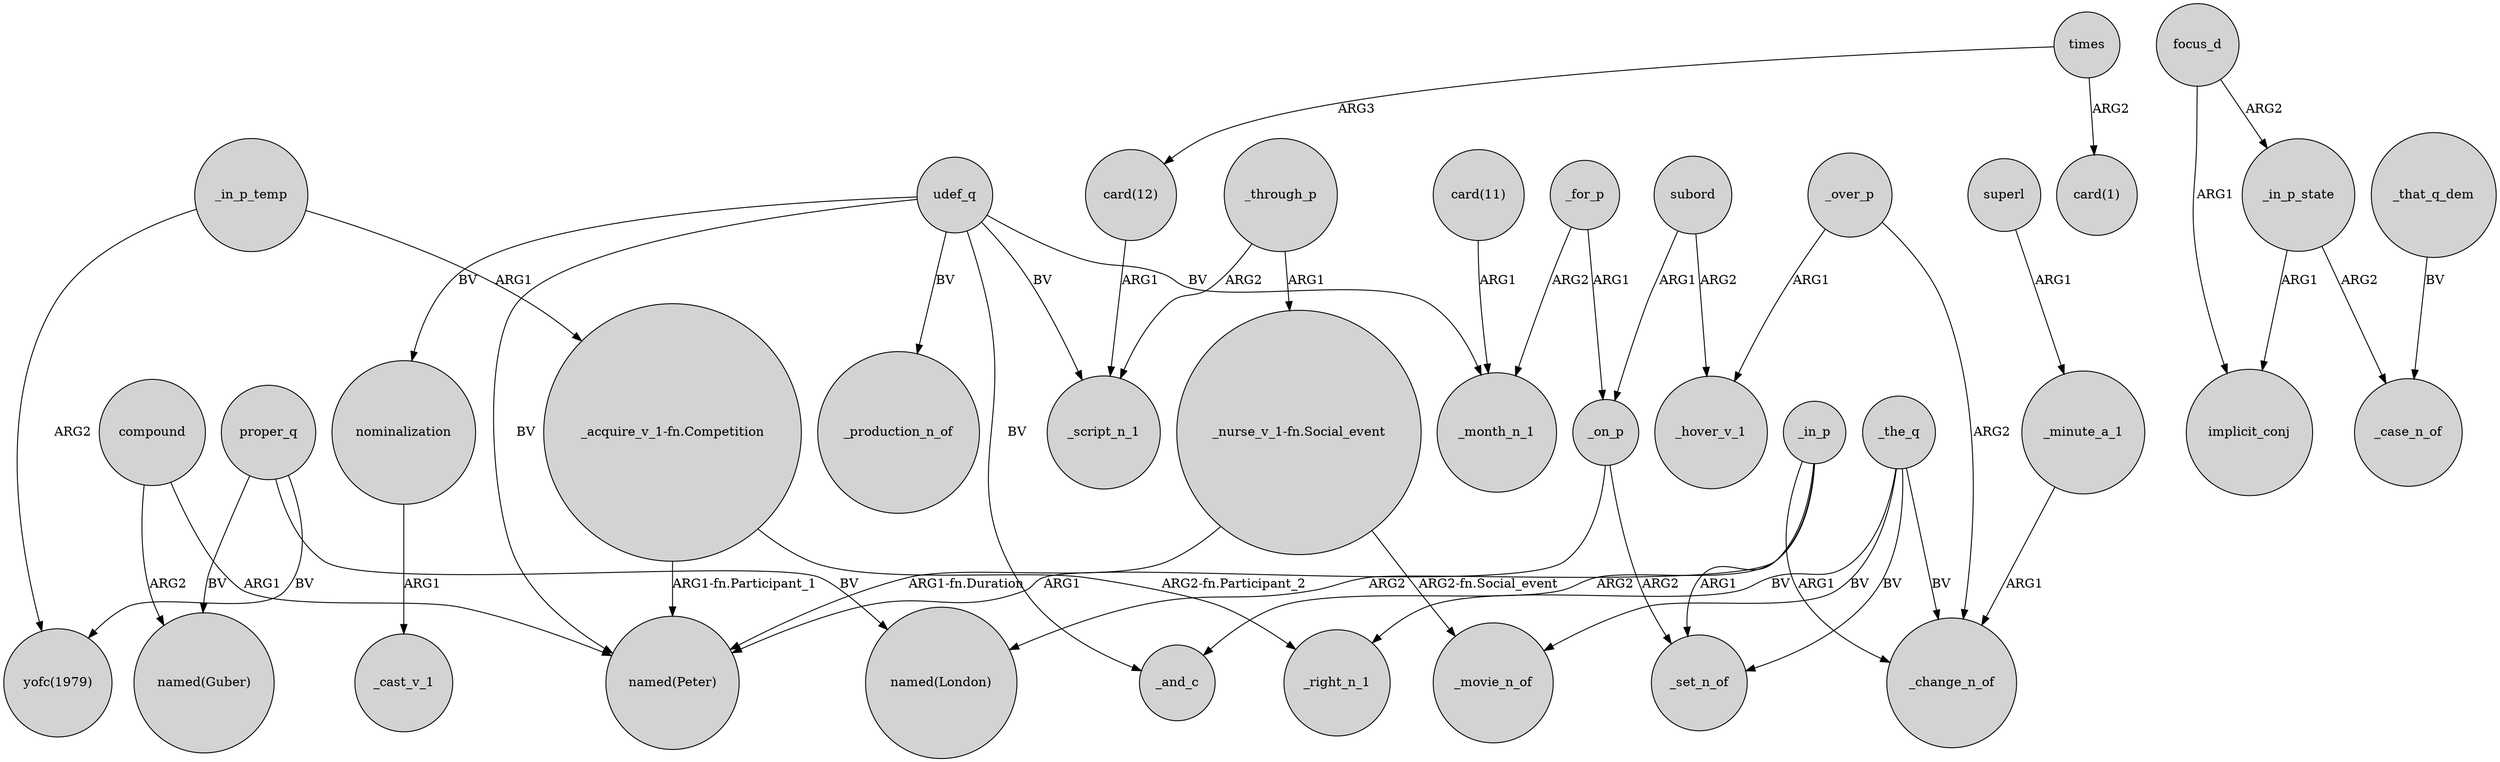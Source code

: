 digraph {
	node [shape=circle style=filled]
	udef_q -> _month_n_1 [label=BV]
	_in_p -> _and_c [label=ARG2]
	focus_d -> _in_p_state [label=ARG2]
	_through_p -> "_nurse_v_1-fn.Social_event" [label=ARG1]
	compound -> "named(Peter)" [label=ARG1]
	proper_q -> "yofc(1979)" [label=BV]
	_for_p -> _on_p [label=ARG1]
	_in_p_state -> implicit_conj [label=ARG1]
	_in_p -> "named(London)" [label=ARG2]
	_on_p -> _set_n_of [label=ARG2]
	_in_p -> _set_n_of [label=ARG1]
	"_nurse_v_1-fn.Social_event" -> _movie_n_of [label="ARG2-fn.Social_event"]
	_in_p_state -> _case_n_of [label=ARG2]
	_in_p_temp -> "_acquire_v_1-fn.Competition" [label=ARG1]
	"_acquire_v_1-fn.Competition" -> "named(Peter)" [label="ARG1-fn.Participant_1"]
	udef_q -> nominalization [label=BV]
	compound -> "named(Guber)" [label=ARG2]
	_the_q -> _set_n_of [label=BV]
	times -> "card(1)" [label=ARG2]
	_in_p -> _change_n_of [label=ARG1]
	_in_p_temp -> "yofc(1979)" [label=ARG2]
	udef_q -> _and_c [label=BV]
	_the_q -> _movie_n_of [label=BV]
	subord -> _on_p [label=ARG1]
	udef_q -> _script_n_1 [label=BV]
	times -> "card(12)" [label=ARG3]
	superl -> _minute_a_1 [label=ARG1]
	"_nurse_v_1-fn.Social_event" -> "named(Peter)" [label="ARG1-fn.Duration"]
	"card(11)" -> _month_n_1 [label=ARG1]
	_over_p -> _change_n_of [label=ARG2]
	nominalization -> _cast_v_1 [label=ARG1]
	udef_q -> "named(Peter)" [label=BV]
	_minute_a_1 -> _change_n_of [label=ARG1]
	"_acquire_v_1-fn.Competition" -> _right_n_1 [label="ARG2-fn.Participant_2"]
	focus_d -> implicit_conj [label=ARG1]
	_the_q -> _change_n_of [label=BV]
	_on_p -> "named(Peter)" [label=ARG1]
	proper_q -> "named(Guber)" [label=BV]
	_over_p -> _hover_v_1 [label=ARG1]
	_through_p -> _script_n_1 [label=ARG2]
	proper_q -> "named(London)" [label=BV]
	_the_q -> _right_n_1 [label=BV]
	_for_p -> _month_n_1 [label=ARG2]
	_that_q_dem -> _case_n_of [label=BV]
	udef_q -> _production_n_of [label=BV]
	subord -> _hover_v_1 [label=ARG2]
	"card(12)" -> _script_n_1 [label=ARG1]
}
